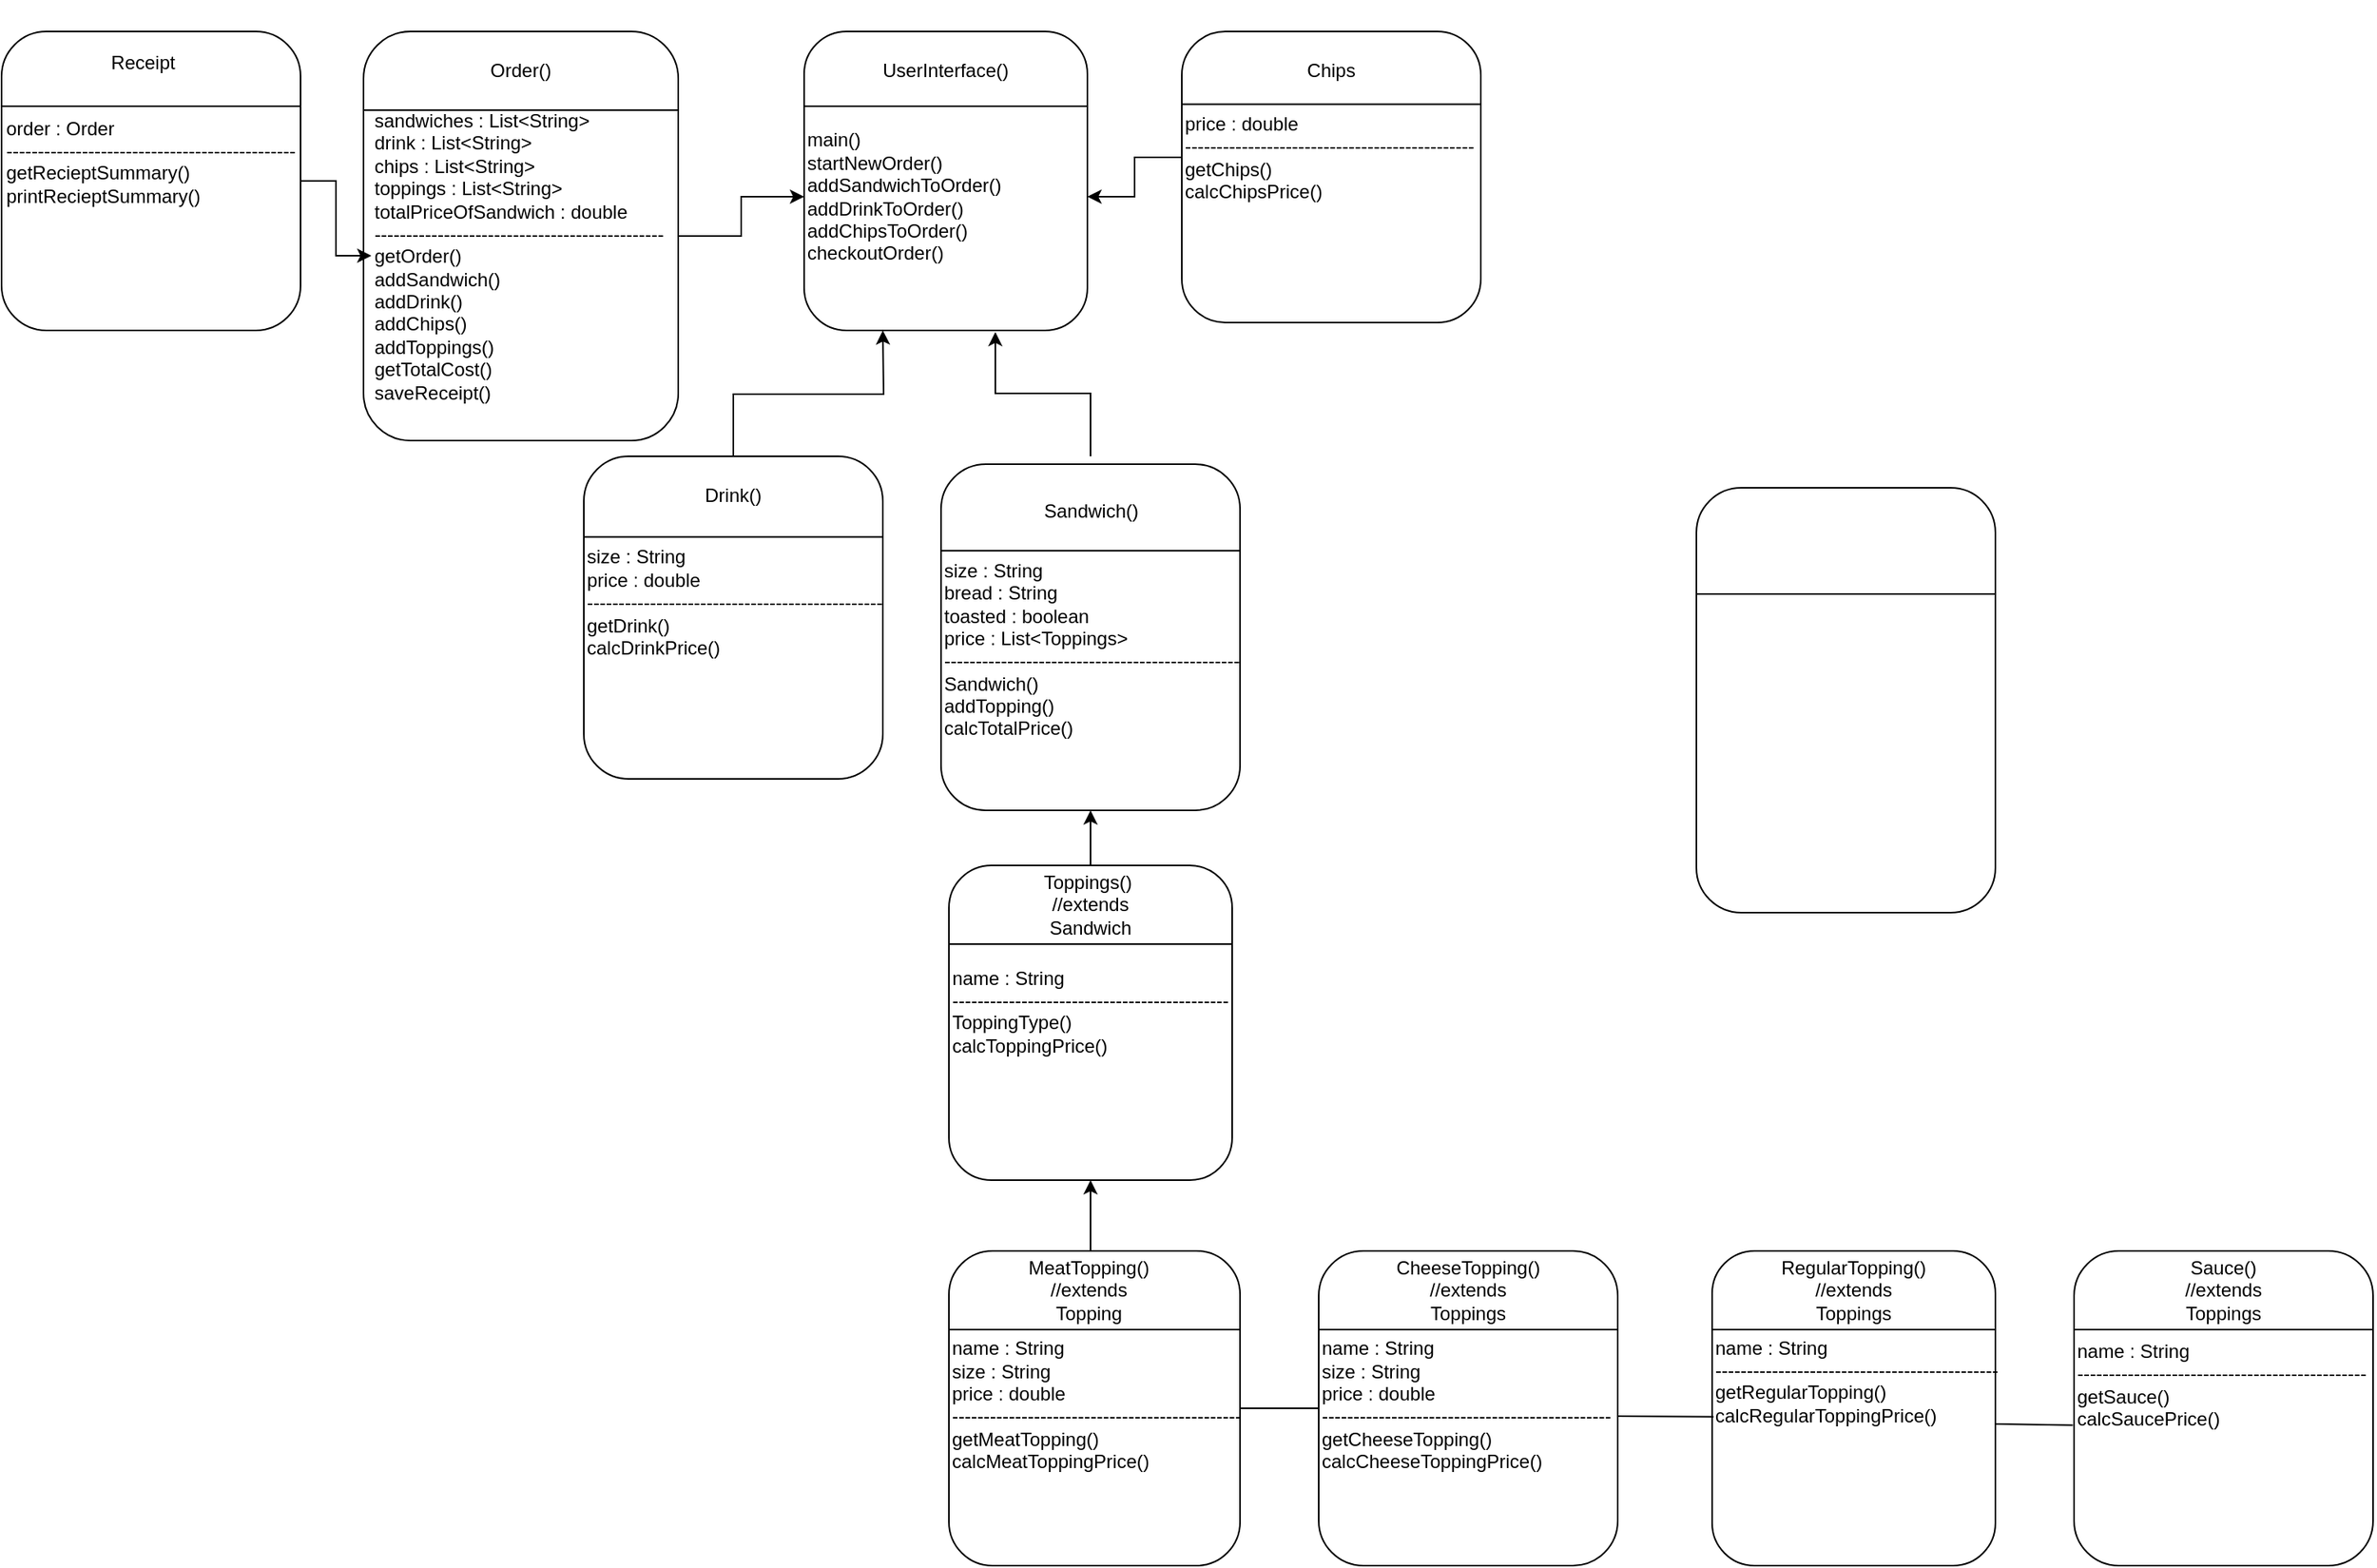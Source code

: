 <mxfile version="24.8.3">
  <diagram id="C5RBs43oDa-KdzZeNtuy" name="Page-1">
    <mxGraphModel dx="1760" dy="3682" grid="1" gridSize="10" guides="1" tooltips="1" connect="1" arrows="1" fold="1" page="1" pageScale="1" pageWidth="827" pageHeight="1169" math="0" shadow="0">
      <root>
        <mxCell id="WIyWlLk6GJQsqaUBKTNV-0" />
        <mxCell id="WIyWlLk6GJQsqaUBKTNV-1" parent="WIyWlLk6GJQsqaUBKTNV-0" />
        <mxCell id="g8ziXp4ras8LX38dk12a-0" value="" style="rounded=1;whiteSpace=wrap;html=1;" vertex="1" parent="WIyWlLk6GJQsqaUBKTNV-1">
          <mxGeometry x="740" y="-40" width="180" height="190" as="geometry" />
        </mxCell>
        <mxCell id="g8ziXp4ras8LX38dk12a-1" value="" style="endArrow=none;html=1;rounded=0;entryX=1;entryY=0.25;entryDx=0;entryDy=0;exitX=0;exitY=0.25;exitDx=0;exitDy=0;" edge="1" parent="WIyWlLk6GJQsqaUBKTNV-1" source="g8ziXp4ras8LX38dk12a-0" target="g8ziXp4ras8LX38dk12a-0">
          <mxGeometry width="50" height="50" relative="1" as="geometry">
            <mxPoint x="760" y="70" as="sourcePoint" />
            <mxPoint x="810" y="20" as="targetPoint" />
          </mxGeometry>
        </mxCell>
        <mxCell id="g8ziXp4ras8LX38dk12a-2" value="" style="rounded=1;whiteSpace=wrap;html=1;" vertex="1" parent="WIyWlLk6GJQsqaUBKTNV-1">
          <mxGeometry x="1067" y="735" width="190" height="200" as="geometry" />
        </mxCell>
        <mxCell id="g8ziXp4ras8LX38dk12a-3" value="" style="endArrow=none;html=1;rounded=0;entryX=1;entryY=0.25;entryDx=0;entryDy=0;exitX=0;exitY=0.25;exitDx=0;exitDy=0;" edge="1" parent="WIyWlLk6GJQsqaUBKTNV-1" source="g8ziXp4ras8LX38dk12a-2" target="g8ziXp4ras8LX38dk12a-2">
          <mxGeometry width="50" height="50" relative="1" as="geometry">
            <mxPoint x="897" y="155" as="sourcePoint" />
            <mxPoint x="947" y="105" as="targetPoint" />
          </mxGeometry>
        </mxCell>
        <mxCell id="g8ziXp4ras8LX38dk12a-72" value="" style="edgeStyle=orthogonalEdgeStyle;rounded=0;orthogonalLoop=1;jettySize=auto;html=1;" edge="1" parent="WIyWlLk6GJQsqaUBKTNV-1" source="g8ziXp4ras8LX38dk12a-4" target="g8ziXp4ras8LX38dk12a-25">
          <mxGeometry relative="1" as="geometry" />
        </mxCell>
        <mxCell id="g8ziXp4ras8LX38dk12a-4" value="" style="rounded=1;whiteSpace=wrap;html=1;" vertex="1" parent="WIyWlLk6GJQsqaUBKTNV-1">
          <mxGeometry x="460" y="-40" width="200" height="260" as="geometry" />
        </mxCell>
        <mxCell id="g8ziXp4ras8LX38dk12a-5" value="" style="endArrow=none;html=1;rounded=0;entryX=1;entryY=0.25;entryDx=0;entryDy=0;exitX=0;exitY=0.25;exitDx=0;exitDy=0;" edge="1" parent="WIyWlLk6GJQsqaUBKTNV-1">
          <mxGeometry width="50" height="50" relative="1" as="geometry">
            <mxPoint x="460" y="10" as="sourcePoint" />
            <mxPoint x="660" y="10" as="targetPoint" />
            <Array as="points">
              <mxPoint x="560" y="10" />
            </Array>
          </mxGeometry>
        </mxCell>
        <mxCell id="g8ziXp4ras8LX38dk12a-30" value="" style="edgeStyle=orthogonalEdgeStyle;rounded=0;orthogonalLoop=1;jettySize=auto;html=1;" edge="1" parent="WIyWlLk6GJQsqaUBKTNV-1" source="g8ziXp4ras8LX38dk12a-6" target="g8ziXp4ras8LX38dk12a-27">
          <mxGeometry relative="1" as="geometry" />
        </mxCell>
        <mxCell id="g8ziXp4ras8LX38dk12a-6" value="" style="rounded=1;whiteSpace=wrap;html=1;" vertex="1" parent="WIyWlLk6GJQsqaUBKTNV-1">
          <mxGeometry x="832" y="490" width="180" height="200" as="geometry" />
        </mxCell>
        <mxCell id="g8ziXp4ras8LX38dk12a-7" value="" style="endArrow=none;html=1;rounded=0;entryX=1;entryY=0.25;entryDx=0;entryDy=0;exitX=0;exitY=0.25;exitDx=0;exitDy=0;" edge="1" parent="WIyWlLk6GJQsqaUBKTNV-1" source="g8ziXp4ras8LX38dk12a-6" target="g8ziXp4ras8LX38dk12a-6">
          <mxGeometry width="50" height="50" relative="1" as="geometry">
            <mxPoint x="1102" y="420" as="sourcePoint" />
            <mxPoint x="1152" y="370" as="targetPoint" />
          </mxGeometry>
        </mxCell>
        <mxCell id="g8ziXp4ras8LX38dk12a-8" value="" style="rounded=1;whiteSpace=wrap;html=1;" vertex="1" parent="WIyWlLk6GJQsqaUBKTNV-1">
          <mxGeometry x="600" y="230" width="190" height="205" as="geometry" />
        </mxCell>
        <mxCell id="g8ziXp4ras8LX38dk12a-9" value="" style="endArrow=none;html=1;rounded=0;entryX=1;entryY=0.25;entryDx=0;entryDy=0;exitX=0;exitY=0.25;exitDx=0;exitDy=0;" edge="1" parent="WIyWlLk6GJQsqaUBKTNV-1" source="g8ziXp4ras8LX38dk12a-8" target="g8ziXp4ras8LX38dk12a-8">
          <mxGeometry width="50" height="50" relative="1" as="geometry">
            <mxPoint x="210" y="730" as="sourcePoint" />
            <mxPoint x="260" y="680" as="targetPoint" />
          </mxGeometry>
        </mxCell>
        <mxCell id="g8ziXp4ras8LX38dk12a-10" value="" style="rounded=1;whiteSpace=wrap;html=1;" vertex="1" parent="WIyWlLk6GJQsqaUBKTNV-1">
          <mxGeometry x="1307" y="250" width="190" height="270" as="geometry" />
        </mxCell>
        <mxCell id="g8ziXp4ras8LX38dk12a-11" value="" style="endArrow=none;html=1;rounded=0;entryX=1;entryY=0.25;entryDx=0;entryDy=0;exitX=0;exitY=0.25;exitDx=0;exitDy=0;" edge="1" parent="WIyWlLk6GJQsqaUBKTNV-1" source="g8ziXp4ras8LX38dk12a-10" target="g8ziXp4ras8LX38dk12a-10">
          <mxGeometry width="50" height="50" relative="1" as="geometry">
            <mxPoint x="737" y="2200" as="sourcePoint" />
            <mxPoint x="787" y="2150" as="targetPoint" />
          </mxGeometry>
        </mxCell>
        <mxCell id="g8ziXp4ras8LX38dk12a-12" value="" style="rounded=1;whiteSpace=wrap;html=1;" vertex="1" parent="WIyWlLk6GJQsqaUBKTNV-1">
          <mxGeometry x="1547" y="735" width="190" height="200" as="geometry" />
        </mxCell>
        <mxCell id="g8ziXp4ras8LX38dk12a-13" value="" style="endArrow=none;html=1;rounded=0;entryX=1;entryY=0.25;entryDx=0;entryDy=0;exitX=0;exitY=0.25;exitDx=0;exitDy=0;" edge="1" parent="WIyWlLk6GJQsqaUBKTNV-1" source="g8ziXp4ras8LX38dk12a-12" target="g8ziXp4ras8LX38dk12a-12">
          <mxGeometry width="50" height="50" relative="1" as="geometry">
            <mxPoint x="1147" y="125" as="sourcePoint" />
            <mxPoint x="1197" y="75" as="targetPoint" />
          </mxGeometry>
        </mxCell>
        <mxCell id="g8ziXp4ras8LX38dk12a-14" value="" style="rounded=1;whiteSpace=wrap;html=1;" vertex="1" parent="WIyWlLk6GJQsqaUBKTNV-1">
          <mxGeometry x="832" y="735" width="185" height="200" as="geometry" />
        </mxCell>
        <mxCell id="g8ziXp4ras8LX38dk12a-15" value="" style="endArrow=none;html=1;rounded=0;entryX=1;entryY=0.25;entryDx=0;entryDy=0;exitX=0;exitY=0.25;exitDx=0;exitDy=0;" edge="1" parent="WIyWlLk6GJQsqaUBKTNV-1" source="g8ziXp4ras8LX38dk12a-14" target="g8ziXp4ras8LX38dk12a-14">
          <mxGeometry width="50" height="50" relative="1" as="geometry">
            <mxPoint x="1177" y="495" as="sourcePoint" />
            <mxPoint x="1227" y="445" as="targetPoint" />
          </mxGeometry>
        </mxCell>
        <mxCell id="g8ziXp4ras8LX38dk12a-16" value="" style="rounded=1;whiteSpace=wrap;html=1;" vertex="1" parent="WIyWlLk6GJQsqaUBKTNV-1">
          <mxGeometry x="980" y="-40" width="190" height="185" as="geometry" />
        </mxCell>
        <mxCell id="g8ziXp4ras8LX38dk12a-17" value="" style="endArrow=none;html=1;rounded=0;entryX=1;entryY=0.25;entryDx=0;entryDy=0;exitX=0;exitY=0.25;exitDx=0;exitDy=0;" edge="1" parent="WIyWlLk6GJQsqaUBKTNV-1" source="g8ziXp4ras8LX38dk12a-16" target="g8ziXp4ras8LX38dk12a-16">
          <mxGeometry width="50" height="50" relative="1" as="geometry">
            <mxPoint x="580" y="790" as="sourcePoint" />
            <mxPoint x="630" y="740" as="targetPoint" />
          </mxGeometry>
        </mxCell>
        <mxCell id="g8ziXp4ras8LX38dk12a-71" value="" style="edgeStyle=orthogonalEdgeStyle;rounded=0;orthogonalLoop=1;jettySize=auto;html=1;" edge="1" parent="WIyWlLk6GJQsqaUBKTNV-1" source="g8ziXp4ras8LX38dk12a-18" target="g8ziXp4ras8LX38dk12a-63">
          <mxGeometry relative="1" as="geometry" />
        </mxCell>
        <mxCell id="g8ziXp4ras8LX38dk12a-18" value="" style="rounded=1;whiteSpace=wrap;html=1;" vertex="1" parent="WIyWlLk6GJQsqaUBKTNV-1">
          <mxGeometry x="230" y="-40" width="190" height="190" as="geometry" />
        </mxCell>
        <mxCell id="g8ziXp4ras8LX38dk12a-19" value="" style="endArrow=none;html=1;rounded=0;entryX=1;entryY=0.25;entryDx=0;entryDy=0;exitX=0;exitY=0.25;exitDx=0;exitDy=0;" edge="1" parent="WIyWlLk6GJQsqaUBKTNV-1" source="g8ziXp4ras8LX38dk12a-18" target="g8ziXp4ras8LX38dk12a-18">
          <mxGeometry width="50" height="50" relative="1" as="geometry">
            <mxPoint x="80" y="120" as="sourcePoint" />
            <mxPoint x="130" y="70" as="targetPoint" />
          </mxGeometry>
        </mxCell>
        <mxCell id="g8ziXp4ras8LX38dk12a-20" value="" style="rounded=1;whiteSpace=wrap;html=1;" vertex="1" parent="WIyWlLk6GJQsqaUBKTNV-1">
          <mxGeometry x="827" y="235" width="190" height="220" as="geometry" />
        </mxCell>
        <mxCell id="g8ziXp4ras8LX38dk12a-21" value="" style="endArrow=none;html=1;rounded=0;entryX=1;entryY=0.25;entryDx=0;entryDy=0;exitX=0;exitY=0.25;exitDx=0;exitDy=0;" edge="1" parent="WIyWlLk6GJQsqaUBKTNV-1" source="g8ziXp4ras8LX38dk12a-20" target="g8ziXp4ras8LX38dk12a-20">
          <mxGeometry width="50" height="50" relative="1" as="geometry">
            <mxPoint x="1487" y="355" as="sourcePoint" />
            <mxPoint x="1537" y="305" as="targetPoint" />
          </mxGeometry>
        </mxCell>
        <mxCell id="g8ziXp4ras8LX38dk12a-22" value="" style="rounded=1;whiteSpace=wrap;html=1;" vertex="1" parent="WIyWlLk6GJQsqaUBKTNV-1">
          <mxGeometry x="1317" y="735" width="180" height="200" as="geometry" />
        </mxCell>
        <mxCell id="g8ziXp4ras8LX38dk12a-23" value="" style="endArrow=none;html=1;rounded=0;entryX=1;entryY=0.25;entryDx=0;entryDy=0;exitX=0;exitY=0.25;exitDx=0;exitDy=0;" edge="1" parent="WIyWlLk6GJQsqaUBKTNV-1" source="g8ziXp4ras8LX38dk12a-22" target="g8ziXp4ras8LX38dk12a-22">
          <mxGeometry width="50" height="50" relative="1" as="geometry">
            <mxPoint x="1437" y="835" as="sourcePoint" />
            <mxPoint x="1487" y="785" as="targetPoint" />
          </mxGeometry>
        </mxCell>
        <mxCell id="g8ziXp4ras8LX38dk12a-24" value="UserInterface()" style="text;html=1;align=center;verticalAlign=middle;whiteSpace=wrap;rounded=0;" vertex="1" parent="WIyWlLk6GJQsqaUBKTNV-1">
          <mxGeometry x="800" y="-30" width="60" height="30" as="geometry" />
        </mxCell>
        <mxCell id="g8ziXp4ras8LX38dk12a-25" value="main()&lt;div&gt;startNewOrder()&lt;/div&gt;&lt;div&gt;addSandwichToOrder()&lt;/div&gt;&lt;div&gt;addDrinkToOrder()&lt;/div&gt;&lt;div&gt;addChipsToOrder()&lt;/div&gt;&lt;div style=&quot;&quot;&gt;checkoutOrder()&lt;/div&gt;" style="text;html=1;align=left;verticalAlign=middle;whiteSpace=wrap;rounded=0;" vertex="1" parent="WIyWlLk6GJQsqaUBKTNV-1">
          <mxGeometry x="740" y="10" width="180" height="110" as="geometry" />
        </mxCell>
        <mxCell id="g8ziXp4ras8LX38dk12a-58" value="" style="edgeStyle=orthogonalEdgeStyle;rounded=0;orthogonalLoop=1;jettySize=auto;html=1;entryX=0.675;entryY=1.005;entryDx=0;entryDy=0;entryPerimeter=0;" edge="1" parent="WIyWlLk6GJQsqaUBKTNV-1" source="g8ziXp4ras8LX38dk12a-26" target="g8ziXp4ras8LX38dk12a-0">
          <mxGeometry relative="1" as="geometry" />
        </mxCell>
        <mxCell id="g8ziXp4ras8LX38dk12a-26" value="Sandwich()" style="text;html=1;align=center;verticalAlign=middle;whiteSpace=wrap;rounded=0;" vertex="1" parent="WIyWlLk6GJQsqaUBKTNV-1">
          <mxGeometry x="849.5" y="230" width="145" height="70" as="geometry" />
        </mxCell>
        <mxCell id="g8ziXp4ras8LX38dk12a-27" value="size : String&lt;div&gt;bread : String&lt;/div&gt;&lt;div&gt;toasted : boolean&lt;/div&gt;&lt;div&gt;price : List&amp;lt;Toppings&amp;gt;&lt;/div&gt;&lt;div&gt;-----------------------------------------------Sandwich()&lt;/div&gt;&lt;div&gt;addTopping()&lt;/div&gt;&lt;div&gt;calcTotalPrice()&lt;/div&gt;&lt;div&gt;&amp;nbsp;&lt;/div&gt;" style="text;html=1;align=left;verticalAlign=middle;whiteSpace=wrap;rounded=0;" vertex="1" parent="WIyWlLk6GJQsqaUBKTNV-1">
          <mxGeometry x="827" y="265" width="190" height="190" as="geometry" />
        </mxCell>
        <mxCell id="g8ziXp4ras8LX38dk12a-28" value="Toppings()&amp;nbsp;&lt;div&gt;//extends Sandwich&lt;/div&gt;" style="text;html=1;align=center;verticalAlign=middle;whiteSpace=wrap;rounded=0;" vertex="1" parent="WIyWlLk6GJQsqaUBKTNV-1">
          <mxGeometry x="892" y="500" width="60" height="30" as="geometry" />
        </mxCell>
        <mxCell id="g8ziXp4ras8LX38dk12a-29" value="&lt;div style=&quot;text-align: left;&quot;&gt;&lt;span style=&quot;background-color: initial;&quot;&gt;name : String&amp;nbsp;&lt;/span&gt;&lt;/div&gt;&lt;div style=&quot;text-align: left;&quot;&gt;--------------------------------------------&lt;/div&gt;&lt;div style=&quot;text-align: left;&quot;&gt;ToppingType()&lt;/div&gt;&lt;div style=&quot;text-align: left;&quot;&gt;calcToppingPrice()&lt;/div&gt;&lt;div&gt;&lt;br&gt;&lt;/div&gt;" style="text;html=1;align=center;verticalAlign=middle;whiteSpace=wrap;rounded=0;" vertex="1" parent="WIyWlLk6GJQsqaUBKTNV-1">
          <mxGeometry x="827" y="540" width="190" height="100" as="geometry" />
        </mxCell>
        <mxCell id="g8ziXp4ras8LX38dk12a-31" value="MeatTopping()&lt;div&gt;//extends Topping&lt;/div&gt;" style="text;html=1;align=center;verticalAlign=middle;whiteSpace=wrap;rounded=0;" vertex="1" parent="WIyWlLk6GJQsqaUBKTNV-1">
          <mxGeometry x="891" y="745" width="60" height="30" as="geometry" />
        </mxCell>
        <mxCell id="g8ziXp4ras8LX38dk12a-32" value="name : String&lt;div&gt;size : String&lt;/div&gt;&lt;div&gt;price : double&lt;/div&gt;&lt;div&gt;----------------------------------------------&lt;/div&gt;&lt;div&gt;getMeatTopping()&lt;/div&gt;&lt;div&gt;calcMeatToppingPrice()&lt;/div&gt;&lt;div&gt;&lt;br&gt;&lt;/div&gt;" style="text;html=1;align=left;verticalAlign=middle;whiteSpace=wrap;rounded=0;" vertex="1" parent="WIyWlLk6GJQsqaUBKTNV-1">
          <mxGeometry x="832" y="785" width="196" height="110" as="geometry" />
        </mxCell>
        <mxCell id="g8ziXp4ras8LX38dk12a-35" value="CheeseTopping()&lt;div&gt;//extends Toppings&lt;/div&gt;" style="text;html=1;align=center;verticalAlign=middle;whiteSpace=wrap;rounded=0;" vertex="1" parent="WIyWlLk6GJQsqaUBKTNV-1">
          <mxGeometry x="1132" y="745" width="60" height="30" as="geometry" />
        </mxCell>
        <mxCell id="g8ziXp4ras8LX38dk12a-36" value="name : String&lt;div&gt;size : String&lt;/div&gt;&lt;div&gt;price : double&lt;/div&gt;&lt;div&gt;----------------------------------------------&lt;/div&gt;&lt;div&gt;getCheeseTopping()&lt;/div&gt;&lt;div&gt;calcCheeseToppingPrice()&lt;/div&gt;&lt;div&gt;&lt;br&gt;&lt;/div&gt;" style="text;html=1;align=left;verticalAlign=middle;whiteSpace=wrap;rounded=0;" vertex="1" parent="WIyWlLk6GJQsqaUBKTNV-1">
          <mxGeometry x="1067" y="745" width="190" height="190" as="geometry" />
        </mxCell>
        <mxCell id="g8ziXp4ras8LX38dk12a-44" value="" style="endArrow=classic;html=1;rounded=0;entryX=0.5;entryY=1;entryDx=0;entryDy=0;" edge="1" parent="WIyWlLk6GJQsqaUBKTNV-1" target="g8ziXp4ras8LX38dk12a-6">
          <mxGeometry width="50" height="50" relative="1" as="geometry">
            <mxPoint x="922" y="735" as="sourcePoint" />
            <mxPoint x="1137" y="665" as="targetPoint" />
          </mxGeometry>
        </mxCell>
        <mxCell id="g8ziXp4ras8LX38dk12a-46" value="" style="endArrow=none;html=1;rounded=0;entryX=0;entryY=0.5;entryDx=0;entryDy=0;exitX=1;exitY=0.5;exitDx=0;exitDy=0;" edge="1" parent="WIyWlLk6GJQsqaUBKTNV-1" source="g8ziXp4ras8LX38dk12a-14" target="g8ziXp4ras8LX38dk12a-2">
          <mxGeometry width="50" height="50" relative="1" as="geometry">
            <mxPoint x="987" y="860" as="sourcePoint" />
            <mxPoint x="1037" y="810" as="targetPoint" />
          </mxGeometry>
        </mxCell>
        <mxCell id="g8ziXp4ras8LX38dk12a-47" value="RegularTopping()&lt;div&gt;//extends Toppings&lt;/div&gt;" style="text;html=1;align=center;verticalAlign=middle;whiteSpace=wrap;rounded=0;" vertex="1" parent="WIyWlLk6GJQsqaUBKTNV-1">
          <mxGeometry x="1377" y="745" width="60" height="30" as="geometry" />
        </mxCell>
        <mxCell id="g8ziXp4ras8LX38dk12a-49" value="name : String&lt;div&gt;---------------------------------------------&lt;/div&gt;&lt;div&gt;getRegularTopping()&lt;/div&gt;&lt;div&gt;calcRegularToppingPrice()&lt;/div&gt;&lt;div&gt;&lt;br&gt;&lt;/div&gt;" style="text;html=1;align=left;verticalAlign=middle;whiteSpace=wrap;rounded=0;" vertex="1" parent="WIyWlLk6GJQsqaUBKTNV-1">
          <mxGeometry x="1317" y="735" width="190" height="180" as="geometry" />
        </mxCell>
        <mxCell id="g8ziXp4ras8LX38dk12a-50" value="" style="endArrow=none;html=1;rounded=0;entryX=0.005;entryY=0.527;entryDx=0;entryDy=0;exitX=1;exitY=0.5;exitDx=0;exitDy=0;entryPerimeter=0;" edge="1" parent="WIyWlLk6GJQsqaUBKTNV-1" source="g8ziXp4ras8LX38dk12a-36" target="g8ziXp4ras8LX38dk12a-22">
          <mxGeometry width="50" height="50" relative="1" as="geometry">
            <mxPoint x="1247" y="835" as="sourcePoint" />
            <mxPoint x="1297" y="785" as="targetPoint" />
          </mxGeometry>
        </mxCell>
        <mxCell id="g8ziXp4ras8LX38dk12a-52" value="Sauce()&lt;div&gt;//extends Toppings&lt;/div&gt;" style="text;html=1;align=center;verticalAlign=middle;whiteSpace=wrap;rounded=0;" vertex="1" parent="WIyWlLk6GJQsqaUBKTNV-1">
          <mxGeometry x="1612" y="745" width="60" height="30" as="geometry" />
        </mxCell>
        <mxCell id="g8ziXp4ras8LX38dk12a-54" value="name : String&lt;div&gt;----------------------------------------------&lt;/div&gt;&lt;div&gt;getSauce()&lt;/div&gt;&lt;div&gt;calcSaucePrice()&lt;/div&gt;" style="text;html=1;align=left;verticalAlign=middle;whiteSpace=wrap;rounded=0;" vertex="1" parent="WIyWlLk6GJQsqaUBKTNV-1">
          <mxGeometry x="1547" y="745" width="190" height="150" as="geometry" />
        </mxCell>
        <mxCell id="g8ziXp4ras8LX38dk12a-55" value="" style="endArrow=none;html=1;rounded=0;entryX=-0.004;entryY=0.704;entryDx=0;entryDy=0;entryPerimeter=0;" edge="1" parent="WIyWlLk6GJQsqaUBKTNV-1">
          <mxGeometry width="50" height="50" relative="1" as="geometry">
            <mxPoint x="1497" y="845" as="sourcePoint" />
            <mxPoint x="1546.24" y="845.8" as="targetPoint" />
          </mxGeometry>
        </mxCell>
        <mxCell id="g8ziXp4ras8LX38dk12a-56" value="Drink()" style="text;html=1;align=center;verticalAlign=middle;whiteSpace=wrap;rounded=0;" vertex="1" parent="WIyWlLk6GJQsqaUBKTNV-1">
          <mxGeometry x="665" y="240" width="60" height="30" as="geometry" />
        </mxCell>
        <mxCell id="g8ziXp4ras8LX38dk12a-60" value="" style="edgeStyle=orthogonalEdgeStyle;rounded=0;orthogonalLoop=1;jettySize=auto;html=1;" edge="1" parent="WIyWlLk6GJQsqaUBKTNV-1" source="g8ziXp4ras8LX38dk12a-57">
          <mxGeometry relative="1" as="geometry">
            <mxPoint x="790" y="150" as="targetPoint" />
          </mxGeometry>
        </mxCell>
        <mxCell id="g8ziXp4ras8LX38dk12a-57" value="size : String&lt;div&gt;price : double&lt;/div&gt;&lt;div&gt;-----------------------------------------------&lt;/div&gt;&lt;div&gt;getDrink()&lt;/div&gt;&lt;div&gt;calcDrinkPrice()&lt;br&gt;&lt;div&gt;&lt;br&gt;&lt;/div&gt;&lt;/div&gt;" style="text;html=1;align=left;verticalAlign=middle;whiteSpace=wrap;rounded=0;" vertex="1" parent="WIyWlLk6GJQsqaUBKTNV-1">
          <mxGeometry x="600" y="230" width="190" height="200" as="geometry" />
        </mxCell>
        <mxCell id="g8ziXp4ras8LX38dk12a-61" value="Order()" style="text;html=1;align=center;verticalAlign=middle;whiteSpace=wrap;rounded=0;" vertex="1" parent="WIyWlLk6GJQsqaUBKTNV-1">
          <mxGeometry x="530" y="-30" width="60" height="30" as="geometry" />
        </mxCell>
        <mxCell id="g8ziXp4ras8LX38dk12a-63" value="&lt;div&gt;sandwiches : List&amp;lt;String&amp;gt;&lt;/div&gt;&lt;div&gt;drink : List&amp;lt;String&amp;gt;&lt;/div&gt;&lt;div&gt;chips : List&amp;lt;String&amp;gt;&lt;/div&gt;&lt;div&gt;toppings : List&amp;lt;String&amp;gt;&lt;/div&gt;&lt;div&gt;totalPriceOfSandwich : double&lt;/div&gt;&lt;div&gt;----------------------------------------------&lt;/div&gt;getOrder()&lt;div&gt;addSandwich()&lt;/div&gt;&lt;div&gt;addDrink()&lt;/div&gt;&lt;div&gt;addChips()&lt;/div&gt;&lt;div&gt;addToppings()&lt;/div&gt;&lt;div&gt;getTotalCost()&lt;/div&gt;&lt;div&gt;saveReceipt()&lt;/div&gt;" style="text;html=1;align=left;verticalAlign=middle;whiteSpace=wrap;rounded=0;" vertex="1" parent="WIyWlLk6GJQsqaUBKTNV-1">
          <mxGeometry x="465" y="20" width="190" height="165" as="geometry" />
        </mxCell>
        <mxCell id="g8ziXp4ras8LX38dk12a-65" value="Receipt" style="text;html=1;align=center;verticalAlign=middle;whiteSpace=wrap;rounded=0;" vertex="1" parent="WIyWlLk6GJQsqaUBKTNV-1">
          <mxGeometry x="290" y="-35" width="60" height="30" as="geometry" />
        </mxCell>
        <mxCell id="g8ziXp4ras8LX38dk12a-66" value="order : Order&lt;div&gt;----------------------------------------------&lt;/div&gt;&lt;div&gt;getRecieptSummary()&lt;/div&gt;&lt;div&gt;printRecieptSummary()&lt;/div&gt;&lt;div&gt;&lt;br&gt;&lt;/div&gt;" style="text;html=1;align=left;verticalAlign=middle;whiteSpace=wrap;rounded=0;" vertex="1" parent="WIyWlLk6GJQsqaUBKTNV-1">
          <mxGeometry x="231" y="-12.5" width="190" height="125" as="geometry" />
        </mxCell>
        <mxCell id="g8ziXp4ras8LX38dk12a-73" value="Chips" style="text;html=1;align=center;verticalAlign=middle;whiteSpace=wrap;rounded=0;" vertex="1" parent="WIyWlLk6GJQsqaUBKTNV-1">
          <mxGeometry x="1045" y="-30" width="60" height="30" as="geometry" />
        </mxCell>
        <mxCell id="g8ziXp4ras8LX38dk12a-75" value="" style="edgeStyle=orthogonalEdgeStyle;rounded=0;orthogonalLoop=1;jettySize=auto;html=1;" edge="1" parent="WIyWlLk6GJQsqaUBKTNV-1" source="g8ziXp4ras8LX38dk12a-74" target="g8ziXp4ras8LX38dk12a-25">
          <mxGeometry relative="1" as="geometry" />
        </mxCell>
        <mxCell id="g8ziXp4ras8LX38dk12a-74" value="price : double&lt;div&gt;----------------------------------------------&lt;/div&gt;&lt;div&gt;getChips()&lt;/div&gt;&lt;div&gt;calcChipsPrice()&lt;/div&gt;" style="text;html=1;align=left;verticalAlign=middle;whiteSpace=wrap;rounded=0;" vertex="1" parent="WIyWlLk6GJQsqaUBKTNV-1">
          <mxGeometry x="980" y="-60" width="190" height="200" as="geometry" />
        </mxCell>
      </root>
    </mxGraphModel>
  </diagram>
</mxfile>
